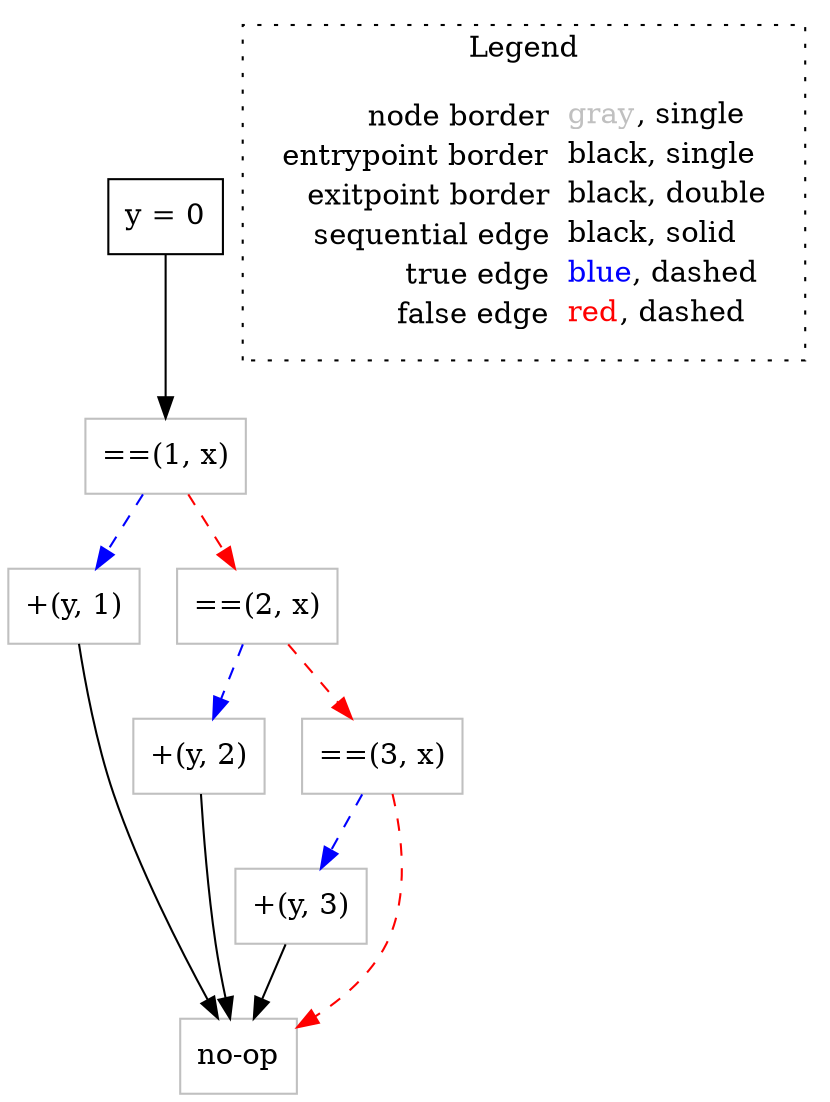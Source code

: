 digraph {
	"node0" [shape="rect",color="black",label=<y = 0>];
	"node1" [shape="rect",color="gray",label=<+(y, 3)>];
	"node2" [shape="rect",color="gray",label=<+(y, 2)>];
	"node3" [shape="rect",color="gray",label=<+(y, 1)>];
	"node4" [shape="rect",color="gray",label=<==(3, x)>];
	"node5" [shape="rect",color="gray",label=<==(2, x)>];
	"node6" [shape="rect",color="gray",label=<no-op>];
	"node7" [shape="rect",color="gray",label=<==(1, x)>];
	"node1" -> "node6" [color="black"];
	"node2" -> "node6" [color="black"];
	"node3" -> "node6" [color="black"];
	"node4" -> "node1" [color="blue",style="dashed"];
	"node4" -> "node6" [color="red",style="dashed"];
	"node5" -> "node2" [color="blue",style="dashed"];
	"node5" -> "node4" [color="red",style="dashed"];
	"node0" -> "node7" [color="black"];
	"node7" -> "node3" [color="blue",style="dashed"];
	"node7" -> "node5" [color="red",style="dashed"];
subgraph cluster_legend {
	label="Legend";
	style=dotted;
	node [shape=plaintext];
	"legend" [label=<<table border="0" cellpadding="2" cellspacing="0" cellborder="0"><tr><td align="right">node border&nbsp;</td><td align="left"><font color="gray">gray</font>, single</td></tr><tr><td align="right">entrypoint border&nbsp;</td><td align="left"><font color="black">black</font>, single</td></tr><tr><td align="right">exitpoint border&nbsp;</td><td align="left"><font color="black">black</font>, double</td></tr><tr><td align="right">sequential edge&nbsp;</td><td align="left"><font color="black">black</font>, solid</td></tr><tr><td align="right">true edge&nbsp;</td><td align="left"><font color="blue">blue</font>, dashed</td></tr><tr><td align="right">false edge&nbsp;</td><td align="left"><font color="red">red</font>, dashed</td></tr></table>>];
}

}
